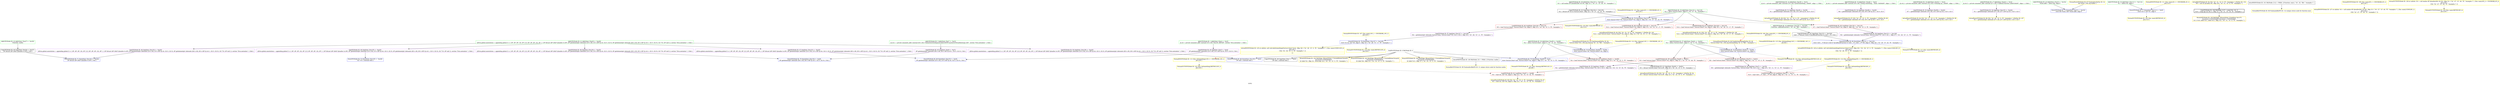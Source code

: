 digraph "SVFG" {
	label="SVFG";

	Node0x5555577836b0 [shape=record,color=grey,label="{NullPtrVFGNode ID: 0 PAGNode ID: 0\n}"];
	Node0x5555577836b0 -> Node0x5555577b4500[style=solid];
	Node0x5555577836b0 -> Node0x5555577b7050[style=solid];
	Node0x5555577836b0 -> Node0x5555577b7a50[style=solid];
	Node0x5555577836b0 -> Node0x5555577304a0[style=solid];
	Node0x5555577836b0 -> Node0x5555577ba500[style=solid];
	Node0x5555577836b0 -> Node0x5555577ba670[style=solid];
	Node0x5555577836b0 -> Node0x5555577ba7e0[style=solid];
	Node0x5555577b0bc0 [shape=record,color=green,label="{AddrVFGNode ID: 1 AddrStmt: [Var4 \<-- Var3]  \n @.str = private unnamed_addr constant [10 x i8] c\"ALLOC_RET\\00\", section \"llvm.metadata\" \{ Glob  \}}"];
	Node0x5555577b0bc0 -> Node0x5555577b4c30[style=solid];
	Node0x5555577b0e00 [shape=record,color=green,label="{AddrVFGNode ID: 3 AddrStmt: [Var7 \<-- Var3]  \n @.str.1 = private unnamed_addr constant [63 x i8] c\"/home/test/workspace/code/svf/SVF-master/svf-llvm/lib/extapi.c\\00\", section \"llvm.metadata\" \{ Glob  \}}"];
	Node0x5555577b0e00 -> Node0x5555577b4da0[style=solid];
	Node0x5555577b1dc0 [shape=record,color=green,label="{AddrVFGNode ID: 14 AddrStmt: [Var38 \<-- Var3]  \n @.str = private unnamed_addr constant [19 x i8] c\"printSomething...\\0A\\00\", align 1 \{ Glob  \}}"];
	Node0x5555577b1dc0 -> Node0x5555577b5640[style=solid];
	Node0x5555577b2020 [shape=record,color=green,label="{AddrVFGNode ID: 15 AddrStmt: [Var40 \<-- Var3]  \n @.str.1 = private unnamed_addr constant [30 x i8] c\"Doing something... Value: %d\\0A\\00\", align 1 \{ Glob  \}}"];
	Node0x5555577b2020 -> Node0x5555577b5880[style=solid];
	Node0x5555577b2190 [shape=record,color=green,label="{AddrVFGNode ID: 16 AddrStmt: [Var42 \<-- Var3]  \n @.str.2 = private unnamed_addr constant [16 x i8] c\"Cleaning up...\\0A\\00\", align 1 \{ Glob  \}}"];
	Node0x5555577b2190 -> Node0x5555577b59f0[style=solid];
	Node0x5555577b2300 [shape=record,color=green,label="{AddrVFGNode ID: 17 AddrStmt: [Var44 \<-- Var3]  \n @.str.3 = private unnamed_addr constant [27 x i8] c\"Callback function called!\\0A\\00\", align 1 \{ Glob  \}}"];
	Node0x5555577b2300 -> Node0x5555577b5b60[style=solid];
	Node0x5555577b28c0 [shape=record,color=green,label="{AddrVFGNode ID: 21 AddrStmt: [Var25 \<-- Var29]  \n @llvm.global.annotations = appending global [1 x \{ i8*, i8*, i8*, i32, i8* \}] [\{ i8*, i8*, i8*, i32, i8* \} \{ i8* bitcast (i8* (i64)* @malloc to i8*), i8* getelementptr inbounds ([10 x i8], [10 x i8]* @.str, i32 0, i32 0), i8* getelementptr inbounds ([63 x i8], [63 x i8]* @.str.1, i32 0, i32 0), i32 710, i8* null \}], section \"llvm.metadata\" \{ Glob  \}}"];
	Node0x5555577b28c0 -> Node0x5555577b4f10[style=solid];
	Node0x5555577b28c0 -> Node0x5555577b5080[style=solid];
	Node0x5555577b28c0 -> Node0x5555577b51f0[style=solid];
	Node0x5555577b28c0 -> Node0x5555577b5360[style=solid];
	Node0x5555577b28c0 -> Node0x5555577b54d0[style=solid];
	Node0x5555577b2a30 [shape=record,color=green,label="{AddrVFGNode ID: 22 AddrStmt: [Var27 \<-- Var30]  \nFunction: malloc }"];
	Node0x5555577b2a30 -> Node0x5555577b4670[style=solid];
	Node0x5555577b2ba0 [shape=record,color=green,label="{AddrVFGNode ID: 23 AddrStmt: [Var33 \<-- Var34]  \n   %size.addr = alloca i64, align 8 }"];
	Node0x5555577b2ba0 -> Node0x5555577b7690[style=solid];
	Node0x5555577b31c0 [shape=record,color=green,label="{AddrVFGNode ID: 27 AddrStmt: [Var61 \<-- Var62]  \n   %2 = alloca %struct.Data*, align 8 \{ \"ln\": 8, \"fl\": \"example.c\" \}}"];
	Node0x5555577b31c0 -> Node0x5555577b6360[style=solid];
	Node0x5555577b31c0 -> Node0x5555577b64d0[style=solid];
	Node0x5555577b31c0 -> Node0x5555577b77d0[style=solid];
	Node0x5555577b3670 [shape=record,color=green,label="{AddrVFGNode ID: 30 AddrStmt: [Var85 \<-- Var86]  \n   %2 = alloca %struct.Data*, align 8 \{ \"ln\": 14, \"fl\": \"example.c\" \}}"];
	Node0x5555577b3670 -> Node0x5555577b6920[style=solid];
	Node0x5555577b3670 -> Node0x5555577b7910[style=solid];
	Node0x5555577b3670 -> Node0x5555577b7a50[style=solid];
	Node0x5555577b3a20 [shape=record,color=green,label="{AddrVFGNode ID: 32 AddrStmt: [Var104 \<-- Var105]  \nFunction: callbackFunction \{ \"ln\": 20, \"file\": \"example.c\" \}}"];
	Node0x5555577b3a20 -> Node0x5555577b4950[style=solid];
	Node0x5555577b3d00 [shape=record,color=green,label="{AddrVFGNode ID: 34 AddrStmt: [Var113 \<-- Var114]  \n   %1 = alloca i32, align 4 }"];
	Node0x5555577b3d00 -> Node0x5555577b7b90[style=solid];
	Node0x5555577b3f40 [shape=record,color=green,label="{AddrVFGNode ID: 35 AddrStmt: [Var115 \<-- Var116]  \n   %2 = alloca %struct.Data*, align 8 \{ \"ln\": 27, \"fl\": \"example.c\" \}}"];
	Node0x5555577b3f40 -> Node0x5555577b6a90[style=solid];
	Node0x5555577b3f40 -> Node0x5555577b6c00[style=solid];
	Node0x5555577b3f40 -> Node0x5555577b6d70[style=solid];
	Node0x5555577b3f40 -> Node0x5555577b6ee0[style=solid];
	Node0x5555577b3f40 -> Node0x5555577b7cd0[style=solid];
	Node0x5555577b40b0 [shape=record,color=green,label="{AddrVFGNode ID: 36 AddrStmt: [Var119 \<-- Var120]  \n   %3 = call noalias i8* @malloc(i64 16) #4, !dbg !21 \{ \"ln\": 27, \"cl\": 40, \"fl\": \"example.c\" \}}"];
	Node0x5555577b40b0 -> Node0x5555577b4ac0[style=solid];
	Node0x5555577b4500 [shape=record,color=black,label="{CopyVFGNode ID: 39 CopyStmt: [Var1 \<-- Var0]  \n i8* null \{ constant data \}}"];
	Node0x5555577b4670 [shape=record,color=black,label="{CopyVFGNode ID: 40 CopyStmt: [Var26 \<-- Var27]  \n i8* bitcast (i8* (i64)* @malloc to i8*) \{ N/A \}}"];
	Node0x5555577b4670 -> Node0x5555577b7410[style=solid];
	Node0x5555577b47e0 [shape=record,color=black,label="{CopyVFGNode ID: 41 CopyStmt: [Var92 \<-- Var91]  \n   %5 = bitcast %struct.Data* %4 to i8*, !dbg !23 \{ \"ln\": 16, \"cl\": 5, \"fl\": \"example.c\" \}}"];
	Node0x5555577b47e0 -> Node0x5555577b85d0[style=solid];
	Node0x5555577b4950 [shape=record,color=black,label="{CopyVFGNode ID: 42 CopyStmt: [Var133 \<-- Var104]  \n void (...)* bitcast (void ()* @callbackFunction to void (...)*) \{ N/A \}}"];
	Node0x5555577b4950 -> Node0x5555577b7f50[style=solid];
	Node0x5555577b4ac0 [shape=record,color=black,label="{CopyVFGNode ID: 43 CopyStmt: [Var124 \<-- Var119]  \n   %4 = bitcast i8* %3 to %struct.Data*, !dbg !22 \{ \"ln\": 27, \"cl\": 25, \"fl\": \"example.c\" \}}"];
	Node0x5555577b4ac0 -> Node0x5555577b7cd0[style=solid];
	Node0x5555577b4c30 [shape=record,color=purple,label="{GepVFGNode ID: 44 GepStmt: [Var5 \<-- Var4]  \n i8* getelementptr inbounds ([10 x i8], [10 x i8]* @.str, i32 0, i32 0) \{ N/A \}}"];
	Node0x5555577b4c30 -> Node0x5555577b7190[style=solid];
	Node0x5555577b4da0 [shape=record,color=purple,label="{GepVFGNode ID: 45 GepStmt: [Var8 \<-- Var7]  \n i8* getelementptr inbounds ([63 x i8], [63 x i8]* @.str.1, i32 0, i32 0) \{ N/A \}}"];
	Node0x5555577b4da0 -> Node0x5555577b72d0[style=solid];
	Node0x5555577b4f10 [shape=record,color=purple,label="{GepVFGNode ID: 46 GepStmt: [Var152 \<-- Var25]  \n @llvm.global.annotations = appending global [1 x \{ i8*, i8*, i8*, i32, i8* \}] [\{ i8*, i8*, i8*, i32, i8* \} \{ i8* bitcast (i8* (i64)* @malloc to i8*), i8* getelementptr inbounds ([10 x i8], [10 x i8]* @.str, i32 0, i32 0), i8* getelementptr inbounds ([63 x i8], [63 x i8]* @.str.1, i32 0, i32 0), i32 710, i8* null \}], section \"llvm.metadata\" \{ Glob  \}}"];
	Node0x5555577b4f10 -> Node0x5555577b7410[style=solid];
	Node0x5555577b5080 [shape=record,color=purple,label="{GepVFGNode ID: 47 GepStmt: [Var153 \<-- Var25]  \n @llvm.global.annotations = appending global [1 x \{ i8*, i8*, i8*, i32, i8* \}] [\{ i8*, i8*, i8*, i32, i8* \} \{ i8* bitcast (i8* (i64)* @malloc to i8*), i8* getelementptr inbounds ([10 x i8], [10 x i8]* @.str, i32 0, i32 0), i8* getelementptr inbounds ([63 x i8], [63 x i8]* @.str.1, i32 0, i32 0), i32 710, i8* null \}], section \"llvm.metadata\" \{ Glob  \}}"];
	Node0x5555577b5080 -> Node0x5555577b7190[style=solid];
	Node0x5555577b51f0 [shape=record,color=purple,label="{GepVFGNode ID: 48 GepStmt: [Var154 \<-- Var25]  \n @llvm.global.annotations = appending global [1 x \{ i8*, i8*, i8*, i32, i8* \}] [\{ i8*, i8*, i8*, i32, i8* \} \{ i8* bitcast (i8* (i64)* @malloc to i8*), i8* getelementptr inbounds ([10 x i8], [10 x i8]* @.str, i32 0, i32 0), i8* getelementptr inbounds ([63 x i8], [63 x i8]* @.str.1, i32 0, i32 0), i32 710, i8* null \}], section \"llvm.metadata\" \{ Glob  \}}"];
	Node0x5555577b51f0 -> Node0x5555577b72d0[style=solid];
	Node0x5555577b5360 [shape=record,color=purple,label="{GepVFGNode ID: 49 GepStmt: [Var155 \<-- Var25]  \n @llvm.global.annotations = appending global [1 x \{ i8*, i8*, i8*, i32, i8* \}] [\{ i8*, i8*, i8*, i32, i8* \} \{ i8* bitcast (i8* (i64)* @malloc to i8*), i8* getelementptr inbounds ([10 x i8], [10 x i8]* @.str, i32 0, i32 0), i8* getelementptr inbounds ([63 x i8], [63 x i8]* @.str.1, i32 0, i32 0), i32 710, i8* null \}], section \"llvm.metadata\" \{ Glob  \}}"];
	Node0x5555577b5360 -> Node0x5555577b7550[style=solid];
	Node0x5555577b54d0 [shape=record,color=purple,label="{GepVFGNode ID: 50 GepStmt: [Var156 \<-- Var25]  \n @llvm.global.annotations = appending global [1 x \{ i8*, i8*, i8*, i32, i8* \}] [\{ i8*, i8*, i8*, i32, i8* \} \{ i8* bitcast (i8* (i64)* @malloc to i8*), i8* getelementptr inbounds ([10 x i8], [10 x i8]* @.str, i32 0, i32 0), i8* getelementptr inbounds ([63 x i8], [63 x i8]* @.str.1, i32 0, i32 0), i32 710, i8* null \}], section \"llvm.metadata\" \{ Glob  \}}"];
	Node0x5555577b54d0 -> Node0x5555577b7050[style=solid];
	Node0x5555577b5640 [shape=record,color=purple,label="{GepVFGNode ID: 51 GepStmt: [Var49 \<-- Var38]  \n   %1 = getelementptr inbounds [19 x i8], [19 x i8]* @.str, i32 0, i32 0 }"];
	Node0x5555577b5640 -> Node0x5555577b8b10[style=solid];
	Node0x5555577b5880 [shape=record,color=purple,label="{GepVFGNode ID: 52 GepStmt: [Var68 \<-- Var40]  \n   %6 = getelementptr inbounds [30 x i8], [30 x i8]* @.str.1, i32 0, i32 0 }"];
	Node0x5555577b5880 -> Node0x5555577b8870[style=solid];
	Node0x5555577b59f0 [shape=record,color=purple,label="{GepVFGNode ID: 53 GepStmt: [Var99 \<-- Var42]  \n   %7 = getelementptr inbounds [16 x i8], [16 x i8]* @.str.2, i32 0, i32 0 }"];
	Node0x5555577b59f0 -> Node0x5555577b8480[style=solid];
	Node0x5555577b5b60 [shape=record,color=purple,label="{GepVFGNode ID: 54 GepStmt: [Var107 \<-- Var44]  \n   %1 = getelementptr inbounds [27 x i8], [27 x i8]* @.str.3, i32 0, i32 0 }"];
	Node0x5555577b5b60 -> Node0x5555577b8720[style=solid];
	Node0x5555577b5da0 [shape=record,color=purple,label="{GepVFGNode ID: 55 GepStmt: [Var66 \<-- Var65]  \n   %4 = getelementptr inbounds %struct.Data, %struct.Data* %3, i32 0, i32 0, !dbg !22 \{ \"ln\": 10, \"cl\": 52, \"fl\": \"example.c\" \}}"];
	Node0x5555577b5da0 -> Node0x5555577b6640[style=solid];
	Node0x5555577b5f10 [shape=record,color=purple,label="{GepVFGNode ID: 56 GepStmt: [Var71 \<-- Var70]  \n   %9 = getelementptr inbounds %struct.Data, %struct.Data* %8, i32 0, i32 1, !dbg !25 \{ \"ln\": 11, \"cl\": 11, \"fl\": \"example.c\" \}}"];
	Node0x5555577b5f10 -> Node0x5555577b67b0[style=solid];
	Node0x5555577b6080 [shape=record,color=purple,label="{GepVFGNode ID: 57 GepStmt: [Var127 \<-- Var126]  \n   %6 = getelementptr inbounds %struct.Data, %struct.Data* %5, i32 0, i32 0, !dbg !24 \{ \"ln\": 28, \"cl\": 11, \"fl\": \"example.c\" \}}"];
	Node0x5555577b6080 -> Node0x5555577b7e10[style=solid];
	Node0x5555577b61f0 [shape=record,color=purple,label="{GepVFGNode ID: 58 GepStmt: [Var131 \<-- Var130]  \n   %8 = getelementptr inbounds %struct.Data, %struct.Data* %7, i32 0, i32 1, !dbg !27 \{ \"ln\": 29, \"cl\": 11, \"fl\": \"example.c\" \}}"];
	Node0x5555577b61f0 -> Node0x5555577b7f50[style=solid];
	Node0x5555577b6360 [shape=record,color=red,label="{LoadVFGNode ID: 59 LoadStmt: [Var65 \<-- Var61]  \n   %3 = load %struct.Data*, %struct.Data** %2, align 8, !dbg !21 \{ \"ln\": 10, \"cl\": 46, \"fl\": \"example.c\" \}}"];
	Node0x5555577b6360 -> Node0x5555577b5da0[style=solid];
	Node0x5555577b64d0 [shape=record,color=red,label="{LoadVFGNode ID: 60 LoadStmt: [Var70 \<-- Var61]  \n   %8 = load %struct.Data*, %struct.Data** %2, align 8, !dbg !24 \{ \"ln\": 11, \"cl\": 5, \"fl\": \"example.c\" \}}"];
	Node0x5555577b64d0 -> Node0x5555577b5f10[style=solid];
	Node0x5555577b6640 [shape=record,color=red,label="{LoadVFGNode ID: 61 LoadStmt: [Var67 \<-- Var66]  \n   %5 = load i32, i32* %4, align 8, !dbg !22 \{ \"ln\": 10, \"cl\": 52, \"fl\": \"example.c\" \}}"];
	Node0x5555577b6640 -> Node0x5555577b89c0[style=solid];
	Node0x5555577b67b0 [shape=record,color=red,label="{LoadVFGNode ID: 62 LoadStmt: [Var72 \<-- Var71]  \n   %10 = load void (...)*, void (...)** %9, align 8, !dbg !25 \{ \"ln\": 11, \"cl\": 11, \"fl\": \"example.c\" \}}"];
	Node0x5555577b6920 [shape=record,color=red,label="{LoadVFGNode ID: 63 LoadStmt: [Var91 \<-- Var85]  \n   %4 = load %struct.Data*, %struct.Data** %2, align 8, !dbg !23 \{ \"ln\": 16, \"cl\": 5, \"fl\": \"example.c\" \}}"];
	Node0x5555577b6920 -> Node0x5555577b47e0[style=solid];
	Node0x5555577b6a90 [shape=record,color=red,label="{LoadVFGNode ID: 64 LoadStmt: [Var126 \<-- Var115]  \n   %5 = load %struct.Data*, %struct.Data** %2, align 8, !dbg !23 \{ \"ln\": 28, \"cl\": 5, \"fl\": \"example.c\" \}}"];
	Node0x5555577b6a90 -> Node0x5555577b6080[style=solid];
	Node0x5555577b6c00 [shape=record,color=red,label="{LoadVFGNode ID: 65 LoadStmt: [Var130 \<-- Var115]  \n   %7 = load %struct.Data*, %struct.Data** %2, align 8, !dbg !26 \{ \"ln\": 29, \"cl\": 5, \"fl\": \"example.c\" \}}"];
	Node0x5555577b6c00 -> Node0x5555577b61f0[style=solid];
	Node0x5555577b6d70 [shape=record,color=red,label="{LoadVFGNode ID: 66 LoadStmt: [Var140 \<-- Var115]  \n   %12 = load %struct.Data*, %struct.Data** %2, align 8, !dbg !33 \{ \"ln\": 33, \"cl\": 17, \"fl\": \"example.c\" \}}"];
	Node0x5555577b6d70 -> Node0x5555577b81e0[style=solid];
	Node0x5555577b6ee0 [shape=record,color=red,label="{LoadVFGNode ID: 67 LoadStmt: [Var146 \<-- Var115]  \n   %14 = load %struct.Data*, %struct.Data** %2, align 8, !dbg !39 \{ \"ln\": 38, \"cl\": 17, \"fl\": \"example.c\" \}}"];
	Node0x5555577b6ee0 -> Node0x5555577b8090[style=solid];
	Node0x5555577b7050 [shape=record,color=blue,label="{StoreVFGNode ID: 68 StoreStmt: [Var156 \<-- Var0]  \n i8* null \{ constant data \}}"];
	Node0x5555577b7190 [shape=record,color=blue,label="{StoreVFGNode ID: 69 StoreStmt: [Var153 \<-- Var5]  \n i8* getelementptr inbounds ([10 x i8], [10 x i8]* @.str, i32 0, i32 0) \{ N/A \}}"];
	Node0x5555577b72d0 [shape=record,color=blue,label="{StoreVFGNode ID: 70 StoreStmt: [Var154 \<-- Var8]  \n i8* getelementptr inbounds ([63 x i8], [63 x i8]* @.str.1, i32 0, i32 0) \{ N/A \}}"];
	Node0x5555577b7410 [shape=record,color=blue,label="{StoreVFGNode ID: 71 StoreStmt: [Var152 \<-- Var26]  \n i8* bitcast (i8* (i64)* @malloc to i8*) \{ N/A \}}"];
	Node0x5555577b7550 [shape=record,color=blue,label="{StoreVFGNode ID: 72 StoreStmt: [Var155 \<-- Var28]  \n i32 710 \{ constant data \}}"];
	Node0x5555577b7690 [shape=record,color=blue,label="{StoreVFGNode ID: 73 StoreStmt: [Var33 \<-- Var32]  \n   store i64 %size, i64* %size.addr, align 8 }"];
	Node0x5555577b77d0 [shape=record,color=blue,label="{StoreVFGNode ID: 74 StoreStmt: [Var61 \<-- Var60]  \n   store %struct.Data* %0, %struct.Data** %2, align 8 }"];
	Node0x5555577b77d0 -> Node0x5555577b6360[style=dashed];
	Node0x5555577b77d0 -> Node0x5555577b64d0[style=dashed];
	Node0x5555577b77d0 -> Node0x5555577bf8c0[style=dashed];
	Node0x5555577b7910 [shape=record,color=blue,label="{StoreVFGNode ID: 75 StoreStmt: [Var85 \<-- Var84]  \n   store %struct.Data* %0, %struct.Data** %2, align 8 }"];
	Node0x5555577b7910 -> Node0x5555577b6920[style=dashed];
	Node0x5555577b7910 -> Node0x5555577b7a50[style=dashed];
	Node0x5555577b7a50 [shape=record,color=blue,label="{StoreVFGNode ID: 76 StoreStmt: [Var85 \<-- Var0]  \n   store %struct.Data* null, %struct.Data** %2, align 8, !dbg !23 \{ \"ln\": 16, \"cl\": 5, \"fl\": \"example.c\" \}}"];
	Node0x5555577b7a50 -> Node0x5555577bf390[style=dashed];
	Node0x5555577b7b90 [shape=record,color=blue,label="{StoreVFGNode ID: 77 StoreStmt: [Var113 \<-- Var6]  \n   store i32 0, i32* %1, align 4 }"];
	Node0x5555577b7b90 -> Node0x5555577bf220[style=dashed];
	Node0x5555577b7cd0 [shape=record,color=blue,label="{StoreVFGNode ID: 78 StoreStmt: [Var115 \<-- Var124]  \n   store %struct.Data* %4, %struct.Data** %2, align 8, !dbg !20 \{ \"ln\": 27, \"cl\": 18, \"fl\": \"example.c\" \}}"];
	Node0x5555577b7cd0 -> Node0x5555577b6a90[style=dashed];
	Node0x5555577b7cd0 -> Node0x5555577b6c00[style=dashed];
	Node0x5555577b7cd0 -> Node0x5555577b6d70[style=dashed];
	Node0x5555577b7cd0 -> Node0x5555577b6ee0[style=dashed];
	Node0x5555577b7cd0 -> Node0x5555577bf0b0[style=dashed];
	Node0x5555577b7e10 [shape=record,color=blue,label="{StoreVFGNode ID: 79 StoreStmt: [Var127 \<-- Var129]  \n   store i32 42, i32* %6, align 8, !dbg !25 \{ \"ln\": 28, \"cl\": 17, \"fl\": \"example.c\" \}}"];
	Node0x5555577b7e10 -> Node0x5555577bebf0[style=dashed];
	Node0x5555577b7e10 -> Node0x5555577bfa30[style=dashed];
	Node0x5555577b7f50 [shape=record,color=blue,label="{StoreVFGNode ID: 80 StoreStmt: [Var131 \<-- Var133]  \n   store void (...)* bitcast (void ()* @callbackFunction to void (...)*), void (...)** %8, align 8, !dbg !28 \{ \"ln\": 29, \"cl\": 20, \"fl\": \"example.c\" \}}"];
	Node0x5555577b7f50 -> Node0x5555577bedd0[style=dashed];
	Node0x5555577b7f50 -> Node0x5555577bfc10[style=dashed];
	Node0x5555577b8090 [shape=record,color=yellow,penwidth=2,label="{ActualParmVFGNode ID: 81 CS[\{ \"ln\": 38, \"cl\": 5, \"fl\": \"example.c\" \}]ValVar ID: 146\n   %14 = load %struct.Data*, %struct.Data** %2, align 8, !dbg !39 \{ \"ln\": 38, \"cl\": 17, \"fl\": \"example.c\" \}|{<s0>11}}"];
	Node0x5555577b8090:s0 -> Node0x5555577b9790[style=solid,color=red];
	Node0x5555577b81e0 [shape=record,color=yellow,penwidth=2,label="{ActualParmVFGNode ID: 82 CS[\{ \"ln\": 33, \"cl\": 9, \"fl\": \"example.c\" \}]ValVar ID: 140\n   %12 = load %struct.Data*, %struct.Data** %2, align 8, !dbg !33 \{ \"ln\": 33, \"cl\": 17, \"fl\": \"example.c\" \}|{<s0>8}}"];
	Node0x5555577b81e0:s0 -> Node0x5555577b94e0[style=solid,color=red];
	Node0x5555577b8480 [shape=record,color=yellow,penwidth=2,label="{ActualParmVFGNode ID: 84 CS[\{ \"ln\": 17, \"cl\": 5, \"fl\": \"example.c\" \}]ValVar ID: 99\n   %7 = getelementptr inbounds [16 x i8], [16 x i8]* @.str.2, i32 0, i32 0 }"];
	Node0x5555577b85d0 [shape=record,color=yellow,penwidth=2,label="{ActualParmVFGNode ID: 85 CS[\{ \"ln\": 16, \"cl\": 5, \"fl\": \"example.c\" \}]ValVar ID: 92\n   %5 = bitcast %struct.Data* %4 to i8*, !dbg !23 \{ \"ln\": 16, \"cl\": 5, \"fl\": \"example.c\" \}}"];
	Node0x5555577b8720 [shape=record,color=yellow,penwidth=2,label="{ActualParmVFGNode ID: 86 CS[\{ \"ln\": 22, \"cl\": 5, \"fl\": \"example.c\" \}]ValVar ID: 107\n   %1 = getelementptr inbounds [27 x i8], [27 x i8]* @.str.3, i32 0, i32 0 }"];
	Node0x5555577b8870 [shape=record,color=yellow,penwidth=2,label="{ActualParmVFGNode ID: 87 CS[\{ \"ln\": 10, \"cl\": 5, \"fl\": \"example.c\" \}]ValVar ID: 68\n   %6 = getelementptr inbounds [30 x i8], [30 x i8]* @.str.1, i32 0, i32 0 }"];
	Node0x5555577b89c0 [shape=record,color=yellow,penwidth=2,label="{ActualParmVFGNode ID: 88 CS[\{ \"ln\": 10, \"cl\": 5, \"fl\": \"example.c\" \}]ValVar ID: 67\n   %5 = load i32, i32* %4, align 8, !dbg !22 \{ \"ln\": 10, \"cl\": 52, \"fl\": \"example.c\" \}}"];
	Node0x5555577b8b10 [shape=record,color=yellow,penwidth=2,label="{ActualParmVFGNode ID: 89 CS[\{ \"ln\": 12, \"cl\": 5, \"fl\": \"./example.h\" \}]ValVar ID: 49\n   %1 = getelementptr inbounds [19 x i8], [19 x i8]* @.str, i32 0, i32 0 }"];
	Node0x5555577b8fd0 [shape=record,color=yellow,penwidth=2,label="{ActualRetVFGNode ID: 92 CS[\{ \"ln\": 31, \"cl\": 9, \"fl\": \"example.c\" \}]ValVar ID: 134\n   %9 = call i32 @rand() #4, !dbg !29 \{ \"ln\": 31, \"cl\": 9, \"fl\": \"example.c\" \}}"];
	Node0x5555577b8fd0 -> Node0x5555577baac0[style=solid];
	Node0x5555577b94e0 [shape=record,color=yellow,penwidth=2,label="{FormalParmVFGNode ID: 95 Fun[cleanup]ValVar ID: 84\n %struct.Data* %0 \{ 0th arg cleanup \"ln\": 14, \"file\": \"example.c\" \}}"];
	Node0x5555577b94e0 -> Node0x5555577b7910[style=solid];
	Node0x5555577b9790 [shape=record,color=yellow,penwidth=2,label="{FormalParmVFGNode ID: 96 Fun[doSomething]ValVar ID: 60\n %struct.Data* %0 \{ 0th arg doSomething \"ln\": 8, \"file\": \"example.c\" \}}"];
	Node0x5555577b9790 -> Node0x5555577b77d0[style=solid];
	Node0x5555577b99d0 [shape=record,color=yellow,penwidth=2,label="{FormalParmVFGNode ID: 97 Fun[malloc]ValVar ID: 32\n i64 %size \{ 0th arg malloc  \}}"];
	Node0x5555577b99d0 -> Node0x5555577b7690[style=solid];
	Node0x5555577b9b60 [shape=record,color=yellow,penwidth=2,label="{FormalRetVFGNode ID: 98 Fun[main]RetPN ID: 112 unique return node for function main}"];
	Node0x5555577b9ce0 [shape=record,color=yellow,penwidth=2,label="{FormalRetVFGNode ID: 99 Fun[malloc]RetPN ID: 31 unique return node for function malloc}"];
	Node0x5555577304a0 [shape=record,color=black,label="{IntraPHIVFGNode ID: 100 PAGNode: [31 = PHI(0, )]   Function: malloc }"];
	Node0x5555577304a0 -> Node0x5555577b9ce0[style=solid];
	Node0x5555577ba0f0 [shape=record,color=black,label="{IntraPHIVFGNode ID: 101 PAGNode: [112 = PHI(6, )]   Function: main \{ \"ln\": 25, \"file\": \"example.c\" \}}"];
	Node0x5555577ba0f0 -> Node0x5555577b9b60[style=solid];
	Node0x5555577ba500 [shape=record,color=gold,penwidth=2,label="{BranchVFGNode ID: 102 PAGEdge: [BranchStmt: [ Unconditional branch]\nSuccessor 0 ICFGNode27   \n   br label %3, !dbg !21, !llvm.loop !22 \{ \"ln\": 16, \"cl\": 5, \"fl\": \"example.c\" \}  }"];
	Node0x5555577ba670 [shape=record,color=gold,penwidth=2,label="{BranchVFGNode ID: 103 PAGEdge: [BranchStmt: [ Unconditional branch]\nSuccessor 0 ICFGNode33   \n   br label %6, !dbg !23 \{ \"ln\": 16, \"cl\": 5, \"fl\": \"example.c\" \}  }"];
	Node0x5555577ba7e0 [shape=record,color=gold,penwidth=2,label="{BranchVFGNode ID: 104 PAGEdge: [BranchStmt: [ Unconditional branch]\nSuccessor 0 ICFGNode63   \n   br label %13, !dbg !37 \{ \"ln\": 35, \"cl\": 5, \"fl\": \"example.c\" \}  }"];
	Node0x5555577ba950 [shape=record,color=gold,penwidth=2,label="{BranchVFGNode ID: 105 PAGEdge: [BranchStmt: [Condition Var137]\nSuccessor 0 ICFGNode62   Successor 1 ICFGNode63   \n   br i1 %10, label %11, label %13, !dbg !32 \{ \"ln\": 31, \"cl\": 9, \"fl\": \"example.c\" \}  }"];
	Node0x5555577baac0 [shape=record,color=black,penwidth=2,label="{CmpVFGNode ID: 106 PAGEdge: [137 = cmp(138, 134, )]\n    %10 = icmp sgt i32 %9, 5, !dbg !31 \{ \"ln\": 31, \"cl\": 16, \"fl\": \"example.c\" \}}"];
	Node0x5555577baac0 -> Node0x5555577ba950[style=solid];
	Node0x55555775aa20 [shape=record,color=yellow,penwidth=2,label="{FormalINSVFGNode ID: 107 \{fun: main\}10V_1 = ENCHI(MR_10V_1)\npts\{163 \}\n}"];
	Node0x55555775aa20 -> Node0x5555577b7e10[style=dashed];
	Node0x5555577305a0 [shape=record,color=yellow,penwidth=2,label="{FormalINSVFGNode ID: 108 \{fun: main\}8V_1 = ENCHI(MR_8V_1)\npts\{162 \}\n}"];
	Node0x5555577305a0 -> Node0x5555577b7f50[style=dashed];
	Node0x5555577bdec0 [shape=record,color=yellow,penwidth=2,label="{FormalINSVFGNode ID: 109 \{fun: main\}6V_1 = ENCHI(MR_6V_1)\npts\{120 \}\n}"];
	Node0x5555577bdec0 -> Node0x5555577bfd80[style=dashed];
	Node0x5555577be060 [shape=record,color=yellow,penwidth=2,label="{FormalINSVFGNode ID: 110 \{fun: main\}4V_1 = ENCHI(MR_4V_1)\npts\{116 \}\n}"];
	Node0x5555577be060 -> Node0x5555577b7cd0[style=dashed];
	Node0x5555577be200 [shape=record,color=yellow,penwidth=2,label="{FormalINSVFGNode ID: 111 \{fun: main\}2V_1 = ENCHI(MR_2V_1)\npts\{114 \}\n}"];
	Node0x5555577be200 -> Node0x5555577b7b90[style=dashed];
	Node0x5555577be3a0 [shape=record,color=yellow,penwidth=2,label="{FormalINSVFGNode ID: 112 \{fun: cleanup\}12V_1 = ENCHI(MR_12V_1)\npts\{86 \}\n}"];
	Node0x5555577be3a0 -> Node0x5555577b7910[style=dashed];
	Node0x5555577be5b0 [shape=record,color=yellow,penwidth=2,label="{FormalINSVFGNode ID: 113 \{fun: doSomething\}10V_1 = ENCHI(MR_10V_1)\npts\{163 \}\n}"];
	Node0x5555577be5b0 -> Node0x5555577b6640[style=dashed];
	Node0x5555577be5b0 -> Node0x5555577bf570[style=dashed];
	Node0x5555577be8b0 [shape=record,color=yellow,penwidth=2,label="{FormalINSVFGNode ID: 114 \{fun: doSomething\}8V_1 = ENCHI(MR_8V_1)\npts\{162 \}\n}"];
	Node0x5555577be8b0 -> Node0x5555577b67b0[style=dashed];
	Node0x5555577be8b0 -> Node0x5555577bf750[style=dashed];
	Node0x5555577bea50 [shape=record,color=yellow,penwidth=2,label="{FormalINSVFGNode ID: 115 \{fun: doSomething\}14V_1 = ENCHI(MR_14V_1)\npts\{62 \}\n}"];
	Node0x5555577bea50 -> Node0x5555577b77d0[style=dashed];
	Node0x5555577bebf0 [shape=record,color=yellow,penwidth=2,label="{FormalOUTSVFGNode ID: 116 \{fun: main\}RETMU(10V_2)\npts\{163 \}\n}"];
	Node0x5555577bedd0 [shape=record,color=yellow,penwidth=2,label="{FormalOUTSVFGNode ID: 117 \{fun: main\}RETMU(8V_2)\npts\{162 \}\n}"];
	Node0x5555577bef40 [shape=record,color=yellow,penwidth=2,label="{FormalOUTSVFGNode ID: 118 \{fun: main\}RETMU(6V_2)\npts\{120 \}\n}"];
	Node0x5555577bf0b0 [shape=record,color=yellow,penwidth=2,label="{FormalOUTSVFGNode ID: 119 \{fun: main\}RETMU(4V_2)\npts\{116 \}\n}"];
	Node0x5555577bf220 [shape=record,color=yellow,penwidth=2,label="{FormalOUTSVFGNode ID: 120 \{fun: main\}RETMU(2V_2)\npts\{114 \}\n}"];
	Node0x5555577bf390 [shape=record,color=yellow,penwidth=2,label="{FormalOUTSVFGNode ID: 121 \{fun: cleanup\}RETMU(12V_3)\npts\{86 \}\n}"];
	Node0x5555577bf570 [shape=record,color=yellow,penwidth=2,label="{FormalOUTSVFGNode ID: 122 \{fun: doSomething\}RETMU(10V_1)\npts\{163 \}\n}"];
	Node0x5555577bf750 [shape=record,color=yellow,penwidth=2,label="{FormalOUTSVFGNode ID: 123 \{fun: doSomething\}RETMU(8V_1)\npts\{162 \}\n}"];
	Node0x5555577bf8c0 [shape=record,color=yellow,penwidth=2,label="{FormalOUTSVFGNode ID: 124 \{fun: doSomething\}RETMU(14V_2)\npts\{62 \}\n}"];
	Node0x5555577bfa30 [shape=record,color=yellow,penwidth=2,label="{ActualINSVFGNode ID: 125 at callsite:    call void @doSomething(%struct.Data* %14), !dbg !40 \{ \"ln\": 38, \"cl\": 5, \"fl\": \"example.c\" \} \{fun: main\}CSMU(10V_2)\npts\{163 \}\nCS[\{ \"ln\": 38, \"cl\": 5, \"fl\": \"example.c\" \}]|{<s0>11}}"];
	Node0x5555577bfa30:s0 -> Node0x5555577be5b0[style=dashed,color=red];
	Node0x5555577bfc10 [shape=record,color=yellow,penwidth=2,label="{ActualINSVFGNode ID: 126 at callsite:    call void @doSomething(%struct.Data* %14), !dbg !40 \{ \"ln\": 38, \"cl\": 5, \"fl\": \"example.c\" \} \{fun: main\}CSMU(8V_2)\npts\{162 \}\nCS[\{ \"ln\": 38, \"cl\": 5, \"fl\": \"example.c\" \}]|{<s0>11}}"];
	Node0x5555577bfc10:s0 -> Node0x5555577be8b0[style=dashed,color=red];
	Node0x5555577bfd80 [shape=record,color=yellow,penwidth=2,label="{ActualINSVFGNode ID: 127 at callsite:    %3 = call noalias i8* @malloc(i64 16) #4, !dbg !21 \{ \"ln\": 27, \"cl\": 40, \"fl\": \"example.c\" \} \{fun: main\}CSMU(6V_1)\npts\{120 \}\nCS[\{ \"ln\": 27, \"cl\": 40, \"fl\": \"example.c\" \}]}"];
	Node0x5555577bff60 [shape=record,color=yellow,penwidth=2,label="{ActualOUTSVFGNode ID: 128 at callsite:    %3 = call noalias i8* @malloc(i64 16) #4, !dbg !21 \{ \"ln\": 27, \"cl\": 40, \"fl\": \"example.c\" \} \{fun: main\}6V_2 = CSCHI(MR_6V_2)\npts\{120 \}\nCS[\{ \"ln\": 27, \"cl\": 40, \"fl\": \"example.c\" \}]}"];
	Node0x5555577bff60 -> Node0x5555577bef40[style=dashed];
}
